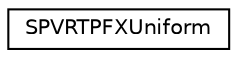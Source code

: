 digraph "Graphical Class Hierarchy"
{
  edge [fontname="Helvetica",fontsize="10",labelfontname="Helvetica",labelfontsize="10"];
  node [fontname="Helvetica",fontsize="10",shape=record];
  rankdir="LR";
  Node1 [label="SPVRTPFXUniform",height=0.2,width=0.4,color="black", fillcolor="white", style="filled",URL="$struct_s_p_v_r_t_p_f_x_uniform.html",tooltip="A struct containing GL uniform data. "];
}

